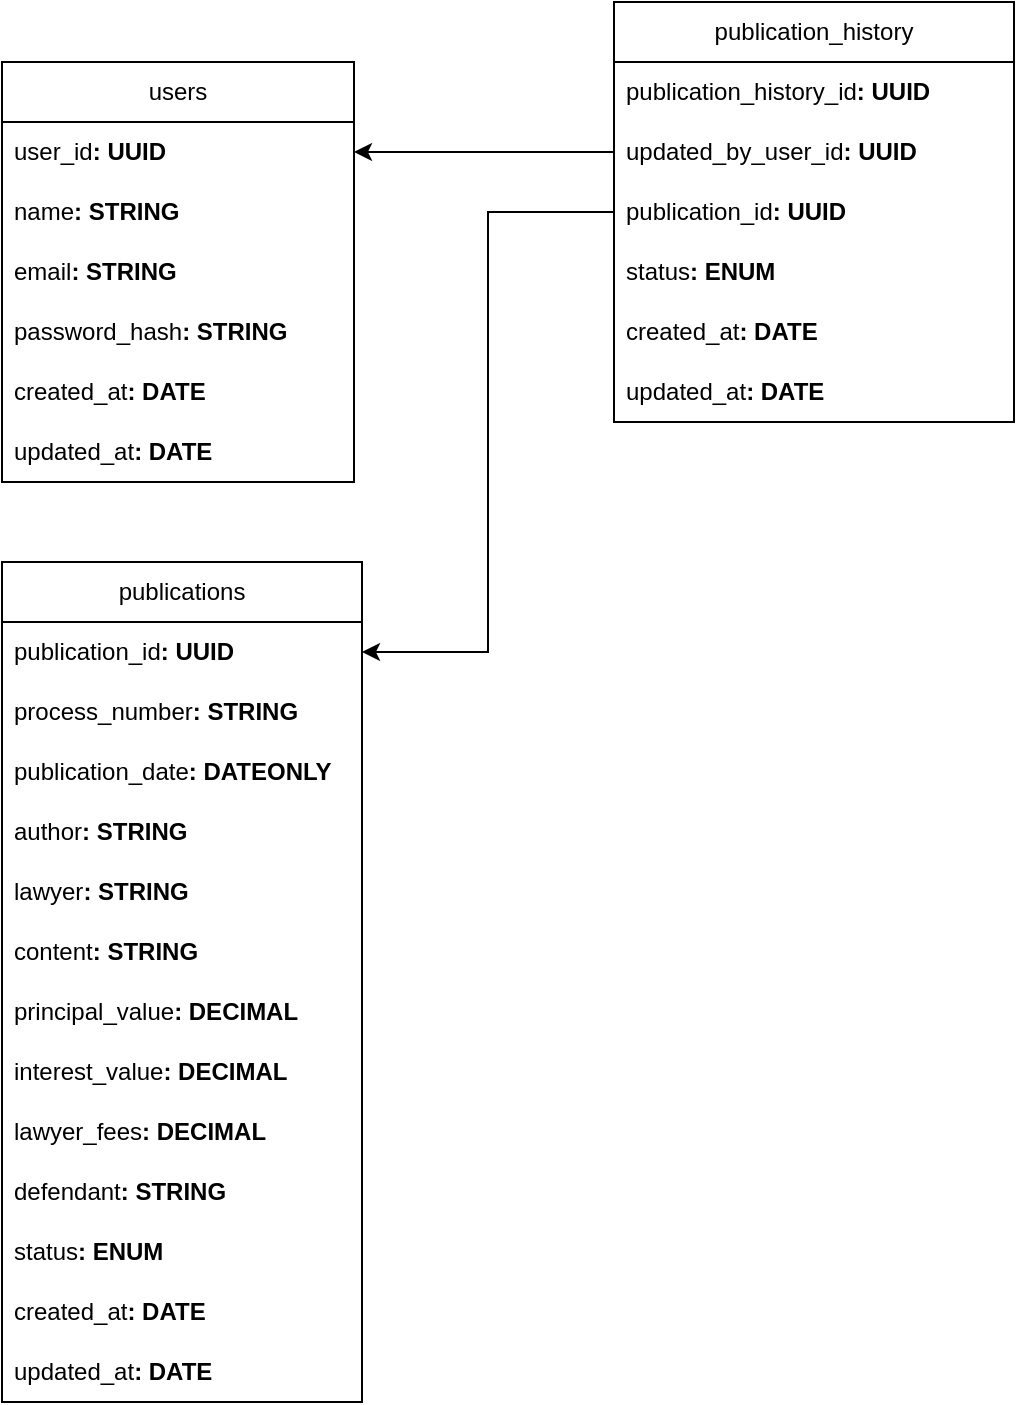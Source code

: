 <mxfile version="26.0.4">
  <diagram name="Página-1" id="xFYXdAGV_wqSV5ec7Vqa">
    <mxGraphModel dx="1313" dy="776" grid="1" gridSize="10" guides="1" tooltips="1" connect="1" arrows="1" fold="1" page="1" pageScale="1" pageWidth="827" pageHeight="1169" math="0" shadow="0">
      <root>
        <mxCell id="0" />
        <mxCell id="1" parent="0" />
        <mxCell id="VhrN6_k_oXEWkpKH76zr-1" value="users" style="swimlane;fontStyle=0;childLayout=stackLayout;horizontal=1;startSize=30;horizontalStack=0;resizeParent=1;resizeParentMax=0;resizeLast=0;collapsible=1;marginBottom=0;whiteSpace=wrap;html=1;" vertex="1" parent="1">
          <mxGeometry x="274" y="240" width="176" height="210" as="geometry" />
        </mxCell>
        <mxCell id="VhrN6_k_oXEWkpKH76zr-2" value="user_id&lt;b&gt;: UUID&lt;/b&gt;" style="text;strokeColor=none;fillColor=none;align=left;verticalAlign=middle;spacingLeft=4;spacingRight=4;overflow=hidden;points=[[0,0.5],[1,0.5]];portConstraint=eastwest;rotatable=0;whiteSpace=wrap;html=1;" vertex="1" parent="VhrN6_k_oXEWkpKH76zr-1">
          <mxGeometry y="30" width="176" height="30" as="geometry" />
        </mxCell>
        <mxCell id="VhrN6_k_oXEWkpKH76zr-3" value="name&lt;b&gt;: STRING&lt;/b&gt;" style="text;strokeColor=none;fillColor=none;align=left;verticalAlign=middle;spacingLeft=4;spacingRight=4;overflow=hidden;points=[[0,0.5],[1,0.5]];portConstraint=eastwest;rotatable=0;whiteSpace=wrap;html=1;" vertex="1" parent="VhrN6_k_oXEWkpKH76zr-1">
          <mxGeometry y="60" width="176" height="30" as="geometry" />
        </mxCell>
        <mxCell id="VhrN6_k_oXEWkpKH76zr-4" value="email&lt;b&gt;: STRING&lt;/b&gt;" style="text;strokeColor=none;fillColor=none;align=left;verticalAlign=middle;spacingLeft=4;spacingRight=4;overflow=hidden;points=[[0,0.5],[1,0.5]];portConstraint=eastwest;rotatable=0;whiteSpace=wrap;html=1;" vertex="1" parent="VhrN6_k_oXEWkpKH76zr-1">
          <mxGeometry y="90" width="176" height="30" as="geometry" />
        </mxCell>
        <mxCell id="VhrN6_k_oXEWkpKH76zr-5" value="password_hash&lt;b&gt;: STRING&lt;/b&gt;" style="text;strokeColor=none;fillColor=none;align=left;verticalAlign=middle;spacingLeft=4;spacingRight=4;overflow=hidden;points=[[0,0.5],[1,0.5]];portConstraint=eastwest;rotatable=0;whiteSpace=wrap;html=1;" vertex="1" parent="VhrN6_k_oXEWkpKH76zr-1">
          <mxGeometry y="120" width="176" height="30" as="geometry" />
        </mxCell>
        <mxCell id="VhrN6_k_oXEWkpKH76zr-6" value="created_at&lt;b&gt;: DATE&lt;/b&gt;" style="text;strokeColor=none;fillColor=none;align=left;verticalAlign=middle;spacingLeft=4;spacingRight=4;overflow=hidden;points=[[0,0.5],[1,0.5]];portConstraint=eastwest;rotatable=0;whiteSpace=wrap;html=1;" vertex="1" parent="VhrN6_k_oXEWkpKH76zr-1">
          <mxGeometry y="150" width="176" height="30" as="geometry" />
        </mxCell>
        <mxCell id="VhrN6_k_oXEWkpKH76zr-7" value="updated_at&lt;b&gt;: DATE&lt;/b&gt;" style="text;strokeColor=none;fillColor=none;align=left;verticalAlign=middle;spacingLeft=4;spacingRight=4;overflow=hidden;points=[[0,0.5],[1,0.5]];portConstraint=eastwest;rotatable=0;whiteSpace=wrap;html=1;" vertex="1" parent="VhrN6_k_oXEWkpKH76zr-1">
          <mxGeometry y="180" width="176" height="30" as="geometry" />
        </mxCell>
        <mxCell id="VhrN6_k_oXEWkpKH76zr-8" value="publications" style="swimlane;fontStyle=0;childLayout=stackLayout;horizontal=1;startSize=30;horizontalStack=0;resizeParent=1;resizeParentMax=0;resizeLast=0;collapsible=1;marginBottom=0;whiteSpace=wrap;html=1;" vertex="1" parent="1">
          <mxGeometry x="274" y="490" width="180" height="420" as="geometry" />
        </mxCell>
        <mxCell id="VhrN6_k_oXEWkpKH76zr-9" value="publication_id&lt;b&gt;: UUID&lt;/b&gt;" style="text;strokeColor=none;fillColor=none;align=left;verticalAlign=middle;spacingLeft=4;spacingRight=4;overflow=hidden;points=[[0,0.5],[1,0.5]];portConstraint=eastwest;rotatable=0;whiteSpace=wrap;html=1;" vertex="1" parent="VhrN6_k_oXEWkpKH76zr-8">
          <mxGeometry y="30" width="180" height="30" as="geometry" />
        </mxCell>
        <mxCell id="VhrN6_k_oXEWkpKH76zr-10" value="process_number&lt;b&gt;: STRING&lt;/b&gt;" style="text;strokeColor=none;fillColor=none;align=left;verticalAlign=middle;spacingLeft=4;spacingRight=4;overflow=hidden;points=[[0,0.5],[1,0.5]];portConstraint=eastwest;rotatable=0;whiteSpace=wrap;html=1;" vertex="1" parent="VhrN6_k_oXEWkpKH76zr-8">
          <mxGeometry y="60" width="180" height="30" as="geometry" />
        </mxCell>
        <mxCell id="VhrN6_k_oXEWkpKH76zr-11" value="publication_date&lt;b&gt;: DATEONLY&lt;/b&gt;" style="text;strokeColor=none;fillColor=none;align=left;verticalAlign=middle;spacingLeft=4;spacingRight=4;overflow=hidden;points=[[0,0.5],[1,0.5]];portConstraint=eastwest;rotatable=0;whiteSpace=wrap;html=1;" vertex="1" parent="VhrN6_k_oXEWkpKH76zr-8">
          <mxGeometry y="90" width="180" height="30" as="geometry" />
        </mxCell>
        <mxCell id="VhrN6_k_oXEWkpKH76zr-12" value="author&lt;b&gt;: STRING&lt;/b&gt;" style="text;strokeColor=none;fillColor=none;align=left;verticalAlign=middle;spacingLeft=4;spacingRight=4;overflow=hidden;points=[[0,0.5],[1,0.5]];portConstraint=eastwest;rotatable=0;whiteSpace=wrap;html=1;" vertex="1" parent="VhrN6_k_oXEWkpKH76zr-8">
          <mxGeometry y="120" width="180" height="30" as="geometry" />
        </mxCell>
        <mxCell id="VhrN6_k_oXEWkpKH76zr-21" value="lawyer&lt;b&gt;: STRING&lt;/b&gt;" style="text;strokeColor=none;fillColor=none;align=left;verticalAlign=middle;spacingLeft=4;spacingRight=4;overflow=hidden;points=[[0,0.5],[1,0.5]];portConstraint=eastwest;rotatable=0;whiteSpace=wrap;html=1;" vertex="1" parent="VhrN6_k_oXEWkpKH76zr-8">
          <mxGeometry y="150" width="180" height="30" as="geometry" />
        </mxCell>
        <mxCell id="VhrN6_k_oXEWkpKH76zr-20" value="content&lt;b&gt;: STRING&lt;/b&gt;" style="text;strokeColor=none;fillColor=none;align=left;verticalAlign=middle;spacingLeft=4;spacingRight=4;overflow=hidden;points=[[0,0.5],[1,0.5]];portConstraint=eastwest;rotatable=0;whiteSpace=wrap;html=1;" vertex="1" parent="VhrN6_k_oXEWkpKH76zr-8">
          <mxGeometry y="180" width="180" height="30" as="geometry" />
        </mxCell>
        <mxCell id="VhrN6_k_oXEWkpKH76zr-19" value="principal_value&lt;b&gt;: DECIMAL&lt;/b&gt;" style="text;strokeColor=none;fillColor=none;align=left;verticalAlign=middle;spacingLeft=4;spacingRight=4;overflow=hidden;points=[[0,0.5],[1,0.5]];portConstraint=eastwest;rotatable=0;whiteSpace=wrap;html=1;" vertex="1" parent="VhrN6_k_oXEWkpKH76zr-8">
          <mxGeometry y="210" width="180" height="30" as="geometry" />
        </mxCell>
        <mxCell id="VhrN6_k_oXEWkpKH76zr-18" value="interest_value&lt;b&gt;: DECIMAL&lt;/b&gt;" style="text;strokeColor=none;fillColor=none;align=left;verticalAlign=middle;spacingLeft=4;spacingRight=4;overflow=hidden;points=[[0,0.5],[1,0.5]];portConstraint=eastwest;rotatable=0;whiteSpace=wrap;html=1;" vertex="1" parent="VhrN6_k_oXEWkpKH76zr-8">
          <mxGeometry y="240" width="180" height="30" as="geometry" />
        </mxCell>
        <mxCell id="VhrN6_k_oXEWkpKH76zr-15" value="lawyer_fees&lt;b&gt;: DECIMAL&lt;/b&gt;" style="text;strokeColor=none;fillColor=none;align=left;verticalAlign=middle;spacingLeft=4;spacingRight=4;overflow=hidden;points=[[0,0.5],[1,0.5]];portConstraint=eastwest;rotatable=0;whiteSpace=wrap;html=1;" vertex="1" parent="VhrN6_k_oXEWkpKH76zr-8">
          <mxGeometry y="270" width="180" height="30" as="geometry" />
        </mxCell>
        <mxCell id="VhrN6_k_oXEWkpKH76zr-16" value="defendant&lt;b&gt;: STRING&lt;/b&gt;" style="text;strokeColor=none;fillColor=none;align=left;verticalAlign=middle;spacingLeft=4;spacingRight=4;overflow=hidden;points=[[0,0.5],[1,0.5]];portConstraint=eastwest;rotatable=0;whiteSpace=wrap;html=1;" vertex="1" parent="VhrN6_k_oXEWkpKH76zr-8">
          <mxGeometry y="300" width="180" height="30" as="geometry" />
        </mxCell>
        <mxCell id="VhrN6_k_oXEWkpKH76zr-17" value="status&lt;b&gt;:&amp;nbsp;ENUM&lt;/b&gt;" style="text;strokeColor=none;fillColor=none;align=left;verticalAlign=middle;spacingLeft=4;spacingRight=4;overflow=hidden;points=[[0,0.5],[1,0.5]];portConstraint=eastwest;rotatable=0;whiteSpace=wrap;html=1;" vertex="1" parent="VhrN6_k_oXEWkpKH76zr-8">
          <mxGeometry y="330" width="180" height="30" as="geometry" />
        </mxCell>
        <mxCell id="VhrN6_k_oXEWkpKH76zr-13" value="created_at&lt;b&gt;: DATE&lt;/b&gt;" style="text;strokeColor=none;fillColor=none;align=left;verticalAlign=middle;spacingLeft=4;spacingRight=4;overflow=hidden;points=[[0,0.5],[1,0.5]];portConstraint=eastwest;rotatable=0;whiteSpace=wrap;html=1;" vertex="1" parent="VhrN6_k_oXEWkpKH76zr-8">
          <mxGeometry y="360" width="180" height="30" as="geometry" />
        </mxCell>
        <mxCell id="VhrN6_k_oXEWkpKH76zr-14" value="updated_at&lt;b&gt;: DATE&lt;/b&gt;" style="text;strokeColor=none;fillColor=none;align=left;verticalAlign=middle;spacingLeft=4;spacingRight=4;overflow=hidden;points=[[0,0.5],[1,0.5]];portConstraint=eastwest;rotatable=0;whiteSpace=wrap;html=1;" vertex="1" parent="VhrN6_k_oXEWkpKH76zr-8">
          <mxGeometry y="390" width="180" height="30" as="geometry" />
        </mxCell>
        <mxCell id="VhrN6_k_oXEWkpKH76zr-22" value="publication_history" style="swimlane;fontStyle=0;childLayout=stackLayout;horizontal=1;startSize=30;horizontalStack=0;resizeParent=1;resizeParentMax=0;resizeLast=0;collapsible=1;marginBottom=0;whiteSpace=wrap;html=1;" vertex="1" parent="1">
          <mxGeometry x="580" y="210" width="200" height="210" as="geometry" />
        </mxCell>
        <mxCell id="VhrN6_k_oXEWkpKH76zr-23" value="publication_history_id&lt;b&gt;: UUID&lt;/b&gt;" style="text;strokeColor=none;fillColor=none;align=left;verticalAlign=middle;spacingLeft=4;spacingRight=4;overflow=hidden;points=[[0,0.5],[1,0.5]];portConstraint=eastwest;rotatable=0;whiteSpace=wrap;html=1;" vertex="1" parent="VhrN6_k_oXEWkpKH76zr-22">
          <mxGeometry y="30" width="200" height="30" as="geometry" />
        </mxCell>
        <mxCell id="VhrN6_k_oXEWkpKH76zr-29" value="updated_by_user_id&lt;b&gt;: UUID&lt;/b&gt;" style="text;strokeColor=none;fillColor=none;align=left;verticalAlign=middle;spacingLeft=4;spacingRight=4;overflow=hidden;points=[[0,0.5],[1,0.5]];portConstraint=eastwest;rotatable=0;whiteSpace=wrap;html=1;" vertex="1" parent="VhrN6_k_oXEWkpKH76zr-22">
          <mxGeometry y="60" width="200" height="30" as="geometry" />
        </mxCell>
        <mxCell id="VhrN6_k_oXEWkpKH76zr-24" value="publication_id&lt;b&gt;: UUID&lt;/b&gt;" style="text;strokeColor=none;fillColor=none;align=left;verticalAlign=middle;spacingLeft=4;spacingRight=4;overflow=hidden;points=[[0,0.5],[1,0.5]];portConstraint=eastwest;rotatable=0;whiteSpace=wrap;html=1;" vertex="1" parent="VhrN6_k_oXEWkpKH76zr-22">
          <mxGeometry y="90" width="200" height="30" as="geometry" />
        </mxCell>
        <mxCell id="VhrN6_k_oXEWkpKH76zr-25" value="status&lt;b&gt;: ENUM&lt;/b&gt;" style="text;strokeColor=none;fillColor=none;align=left;verticalAlign=middle;spacingLeft=4;spacingRight=4;overflow=hidden;points=[[0,0.5],[1,0.5]];portConstraint=eastwest;rotatable=0;whiteSpace=wrap;html=1;" vertex="1" parent="VhrN6_k_oXEWkpKH76zr-22">
          <mxGeometry y="120" width="200" height="30" as="geometry" />
        </mxCell>
        <mxCell id="VhrN6_k_oXEWkpKH76zr-27" value="created_at&lt;b&gt;: DATE&lt;/b&gt;" style="text;strokeColor=none;fillColor=none;align=left;verticalAlign=middle;spacingLeft=4;spacingRight=4;overflow=hidden;points=[[0,0.5],[1,0.5]];portConstraint=eastwest;rotatable=0;whiteSpace=wrap;html=1;" vertex="1" parent="VhrN6_k_oXEWkpKH76zr-22">
          <mxGeometry y="150" width="200" height="30" as="geometry" />
        </mxCell>
        <mxCell id="VhrN6_k_oXEWkpKH76zr-28" value="updated_at&lt;b&gt;: DATE&lt;/b&gt;" style="text;strokeColor=none;fillColor=none;align=left;verticalAlign=middle;spacingLeft=4;spacingRight=4;overflow=hidden;points=[[0,0.5],[1,0.5]];portConstraint=eastwest;rotatable=0;whiteSpace=wrap;html=1;" vertex="1" parent="VhrN6_k_oXEWkpKH76zr-22">
          <mxGeometry y="180" width="200" height="30" as="geometry" />
        </mxCell>
        <mxCell id="VhrN6_k_oXEWkpKH76zr-30" style="edgeStyle=orthogonalEdgeStyle;rounded=0;orthogonalLoop=1;jettySize=auto;html=1;entryX=1;entryY=0.5;entryDx=0;entryDy=0;" edge="1" parent="1" source="VhrN6_k_oXEWkpKH76zr-29" target="VhrN6_k_oXEWkpKH76zr-2">
          <mxGeometry relative="1" as="geometry" />
        </mxCell>
        <mxCell id="VhrN6_k_oXEWkpKH76zr-31" style="edgeStyle=orthogonalEdgeStyle;rounded=0;orthogonalLoop=1;jettySize=auto;html=1;" edge="1" parent="1" source="VhrN6_k_oXEWkpKH76zr-24" target="VhrN6_k_oXEWkpKH76zr-9">
          <mxGeometry relative="1" as="geometry" />
        </mxCell>
      </root>
    </mxGraphModel>
  </diagram>
</mxfile>
